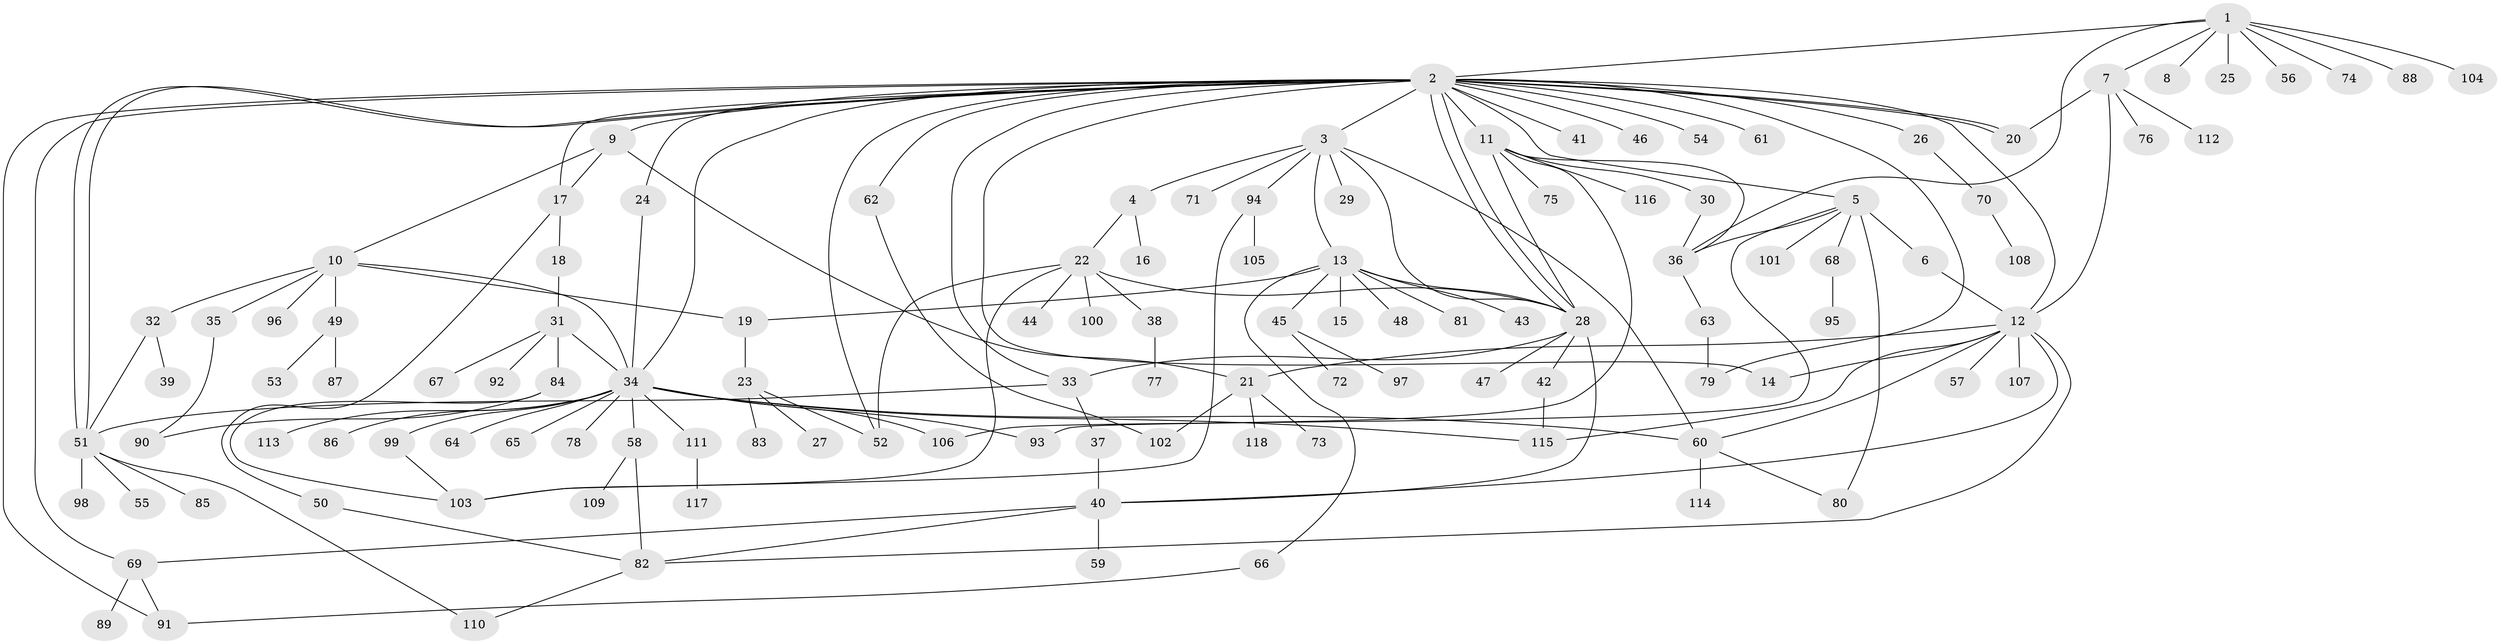 // coarse degree distribution, {8: 0.011627906976744186, 25: 0.011627906976744186, 9: 0.023255813953488372, 7: 0.023255813953488372, 2: 0.22093023255813954, 4: 0.08139534883720931, 1: 0.46511627906976744, 5: 0.03488372093023256, 6: 0.03488372093023256, 14: 0.011627906976744186, 10: 0.011627906976744186, 3: 0.05813953488372093, 15: 0.011627906976744186}
// Generated by graph-tools (version 1.1) at 2025/51/02/27/25 19:51:58]
// undirected, 118 vertices, 164 edges
graph export_dot {
graph [start="1"]
  node [color=gray90,style=filled];
  1;
  2;
  3;
  4;
  5;
  6;
  7;
  8;
  9;
  10;
  11;
  12;
  13;
  14;
  15;
  16;
  17;
  18;
  19;
  20;
  21;
  22;
  23;
  24;
  25;
  26;
  27;
  28;
  29;
  30;
  31;
  32;
  33;
  34;
  35;
  36;
  37;
  38;
  39;
  40;
  41;
  42;
  43;
  44;
  45;
  46;
  47;
  48;
  49;
  50;
  51;
  52;
  53;
  54;
  55;
  56;
  57;
  58;
  59;
  60;
  61;
  62;
  63;
  64;
  65;
  66;
  67;
  68;
  69;
  70;
  71;
  72;
  73;
  74;
  75;
  76;
  77;
  78;
  79;
  80;
  81;
  82;
  83;
  84;
  85;
  86;
  87;
  88;
  89;
  90;
  91;
  92;
  93;
  94;
  95;
  96;
  97;
  98;
  99;
  100;
  101;
  102;
  103;
  104;
  105;
  106;
  107;
  108;
  109;
  110;
  111;
  112;
  113;
  114;
  115;
  116;
  117;
  118;
  1 -- 2;
  1 -- 7;
  1 -- 8;
  1 -- 25;
  1 -- 36;
  1 -- 56;
  1 -- 74;
  1 -- 88;
  1 -- 104;
  2 -- 3;
  2 -- 5;
  2 -- 9;
  2 -- 11;
  2 -- 12;
  2 -- 14;
  2 -- 17;
  2 -- 20;
  2 -- 20;
  2 -- 24;
  2 -- 26;
  2 -- 28;
  2 -- 28;
  2 -- 33;
  2 -- 34;
  2 -- 41;
  2 -- 46;
  2 -- 51;
  2 -- 51;
  2 -- 52;
  2 -- 54;
  2 -- 61;
  2 -- 62;
  2 -- 69;
  2 -- 79;
  2 -- 91;
  3 -- 4;
  3 -- 13;
  3 -- 28;
  3 -- 29;
  3 -- 60;
  3 -- 71;
  3 -- 94;
  4 -- 16;
  4 -- 22;
  5 -- 6;
  5 -- 36;
  5 -- 68;
  5 -- 80;
  5 -- 93;
  5 -- 101;
  6 -- 12;
  7 -- 12;
  7 -- 20;
  7 -- 76;
  7 -- 112;
  9 -- 10;
  9 -- 17;
  9 -- 21;
  10 -- 19;
  10 -- 32;
  10 -- 34;
  10 -- 35;
  10 -- 49;
  10 -- 96;
  11 -- 28;
  11 -- 30;
  11 -- 36;
  11 -- 75;
  11 -- 106;
  11 -- 116;
  12 -- 14;
  12 -- 21;
  12 -- 40;
  12 -- 57;
  12 -- 60;
  12 -- 82;
  12 -- 107;
  12 -- 115;
  13 -- 15;
  13 -- 19;
  13 -- 28;
  13 -- 43;
  13 -- 45;
  13 -- 48;
  13 -- 66;
  13 -- 81;
  17 -- 18;
  17 -- 50;
  18 -- 31;
  19 -- 23;
  21 -- 73;
  21 -- 102;
  21 -- 118;
  22 -- 28;
  22 -- 38;
  22 -- 44;
  22 -- 52;
  22 -- 100;
  22 -- 103;
  23 -- 27;
  23 -- 52;
  23 -- 83;
  24 -- 34;
  26 -- 70;
  28 -- 33;
  28 -- 40;
  28 -- 42;
  28 -- 47;
  30 -- 36;
  31 -- 34;
  31 -- 67;
  31 -- 84;
  31 -- 92;
  32 -- 39;
  32 -- 51;
  33 -- 37;
  33 -- 51;
  34 -- 58;
  34 -- 60;
  34 -- 64;
  34 -- 65;
  34 -- 78;
  34 -- 86;
  34 -- 93;
  34 -- 99;
  34 -- 106;
  34 -- 111;
  34 -- 113;
  34 -- 115;
  35 -- 90;
  36 -- 63;
  37 -- 40;
  38 -- 77;
  40 -- 59;
  40 -- 69;
  40 -- 82;
  42 -- 115;
  45 -- 72;
  45 -- 97;
  49 -- 53;
  49 -- 87;
  50 -- 82;
  51 -- 55;
  51 -- 85;
  51 -- 98;
  51 -- 110;
  58 -- 82;
  58 -- 109;
  60 -- 80;
  60 -- 114;
  62 -- 102;
  63 -- 79;
  66 -- 91;
  68 -- 95;
  69 -- 89;
  69 -- 91;
  70 -- 108;
  82 -- 110;
  84 -- 90;
  84 -- 103;
  94 -- 103;
  94 -- 105;
  99 -- 103;
  111 -- 117;
}
